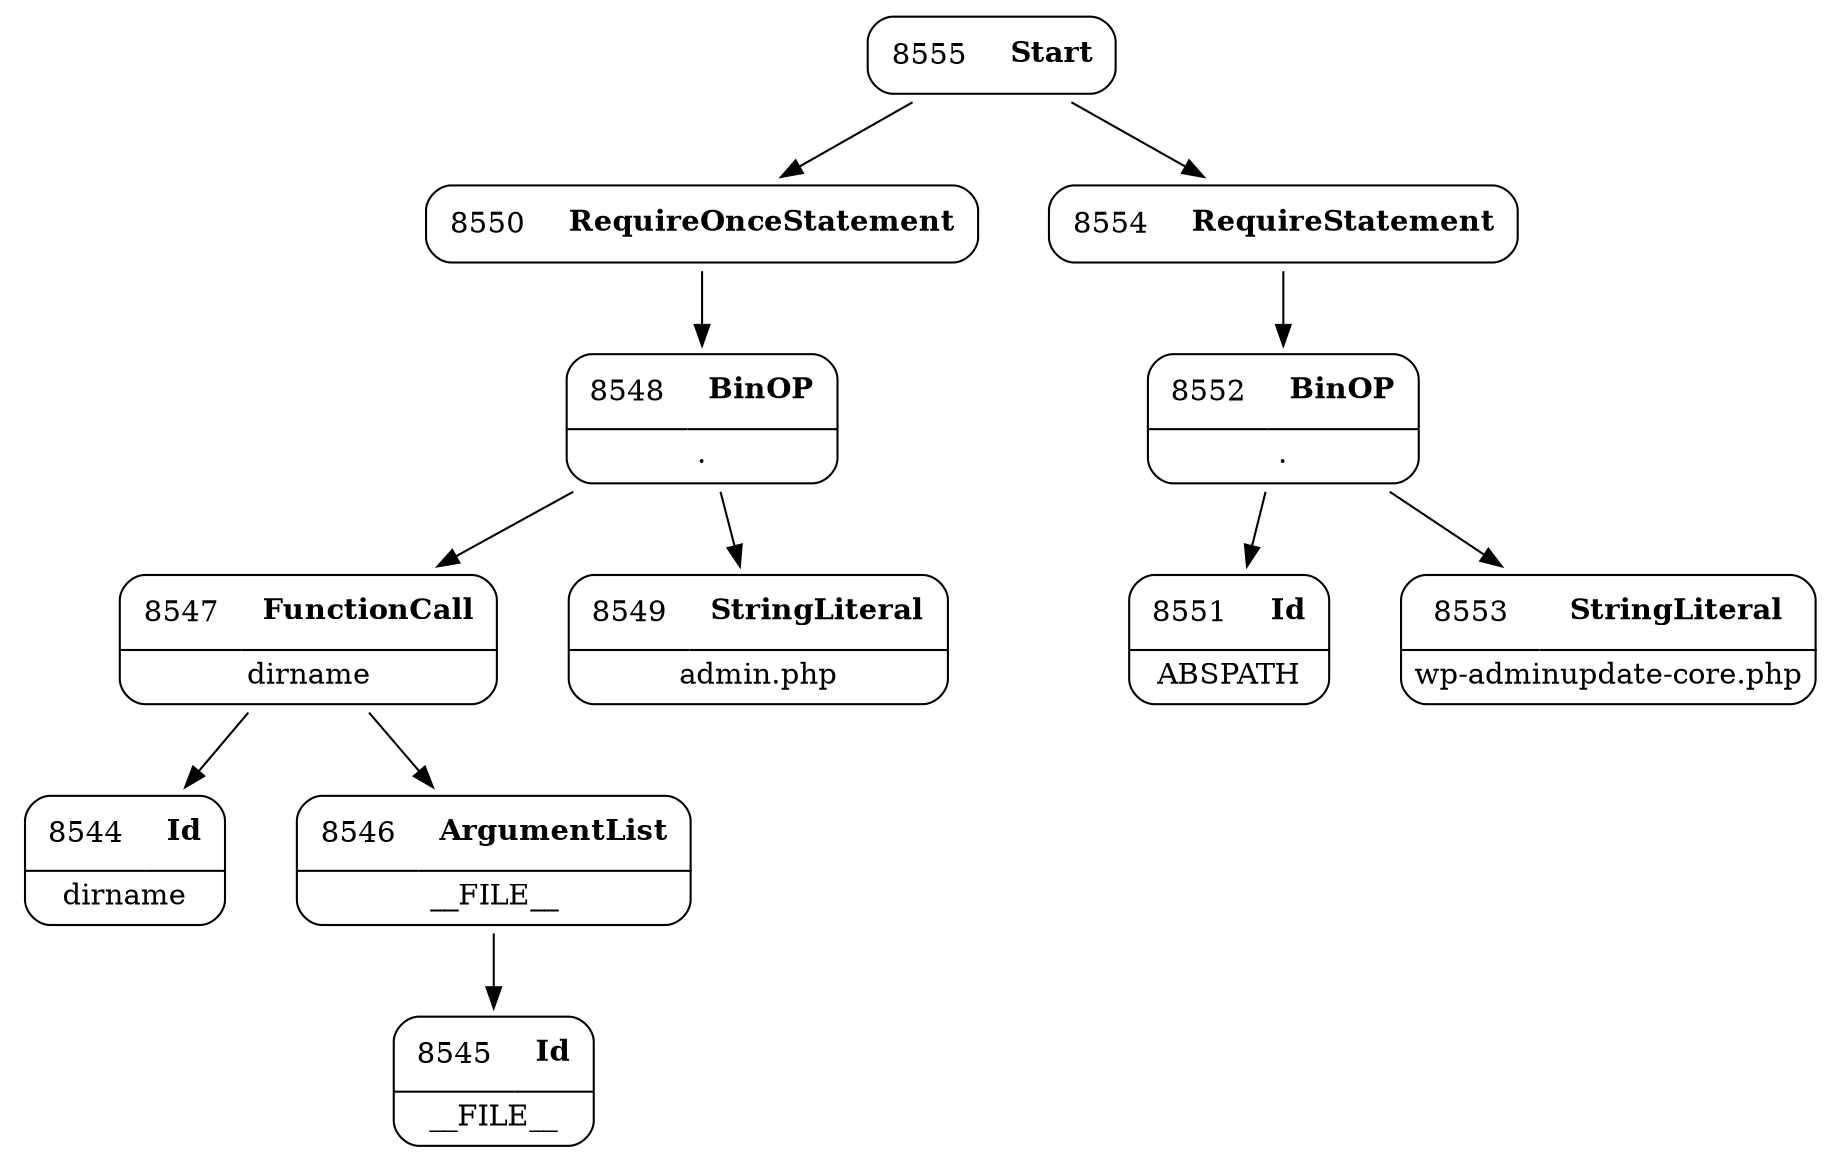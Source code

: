 digraph ast {
node [shape=none];
8544 [label=<<TABLE border='1' cellspacing='0' cellpadding='10' style='rounded' ><TR><TD border='0'>8544</TD><TD border='0'><B>Id</B></TD></TR><HR/><TR><TD border='0' cellpadding='5' colspan='2'>dirname</TD></TR></TABLE>>];
8545 [label=<<TABLE border='1' cellspacing='0' cellpadding='10' style='rounded' ><TR><TD border='0'>8545</TD><TD border='0'><B>Id</B></TD></TR><HR/><TR><TD border='0' cellpadding='5' colspan='2'>__FILE__</TD></TR></TABLE>>];
8546 [label=<<TABLE border='1' cellspacing='0' cellpadding='10' style='rounded' ><TR><TD border='0'>8546</TD><TD border='0'><B>ArgumentList</B></TD></TR><HR/><TR><TD border='0' cellpadding='5' colspan='2'>__FILE__</TD></TR></TABLE>>];
8546 -> 8545 [weight=2];
8547 [label=<<TABLE border='1' cellspacing='0' cellpadding='10' style='rounded' ><TR><TD border='0'>8547</TD><TD border='0'><B>FunctionCall</B></TD></TR><HR/><TR><TD border='0' cellpadding='5' colspan='2'>dirname</TD></TR></TABLE>>];
8547 -> 8544 [weight=2];
8547 -> 8546 [weight=2];
8548 [label=<<TABLE border='1' cellspacing='0' cellpadding='10' style='rounded' ><TR><TD border='0'>8548</TD><TD border='0'><B>BinOP</B></TD></TR><HR/><TR><TD border='0' cellpadding='5' colspan='2'>.</TD></TR></TABLE>>];
8548 -> 8547 [weight=2];
8548 -> 8549 [weight=2];
8549 [label=<<TABLE border='1' cellspacing='0' cellpadding='10' style='rounded' ><TR><TD border='0'>8549</TD><TD border='0'><B>StringLiteral</B></TD></TR><HR/><TR><TD border='0' cellpadding='5' colspan='2'>admin.php</TD></TR></TABLE>>];
8550 [label=<<TABLE border='1' cellspacing='0' cellpadding='10' style='rounded' ><TR><TD border='0'>8550</TD><TD border='0'><B>RequireOnceStatement</B></TD></TR></TABLE>>];
8550 -> 8548 [weight=2];
8551 [label=<<TABLE border='1' cellspacing='0' cellpadding='10' style='rounded' ><TR><TD border='0'>8551</TD><TD border='0'><B>Id</B></TD></TR><HR/><TR><TD border='0' cellpadding='5' colspan='2'>ABSPATH</TD></TR></TABLE>>];
8552 [label=<<TABLE border='1' cellspacing='0' cellpadding='10' style='rounded' ><TR><TD border='0'>8552</TD><TD border='0'><B>BinOP</B></TD></TR><HR/><TR><TD border='0' cellpadding='5' colspan='2'>.</TD></TR></TABLE>>];
8552 -> 8551 [weight=2];
8552 -> 8553 [weight=2];
8553 [label=<<TABLE border='1' cellspacing='0' cellpadding='10' style='rounded' ><TR><TD border='0'>8553</TD><TD border='0'><B>StringLiteral</B></TD></TR><HR/><TR><TD border='0' cellpadding='5' colspan='2'>wp-adminupdate-core.php</TD></TR></TABLE>>];
8554 [label=<<TABLE border='1' cellspacing='0' cellpadding='10' style='rounded' ><TR><TD border='0'>8554</TD><TD border='0'><B>RequireStatement</B></TD></TR></TABLE>>];
8554 -> 8552 [weight=2];
8555 [label=<<TABLE border='1' cellspacing='0' cellpadding='10' style='rounded' ><TR><TD border='0'>8555</TD><TD border='0'><B>Start</B></TD></TR></TABLE>>];
8555 -> 8550 [weight=2];
8555 -> 8554 [weight=2];
}
